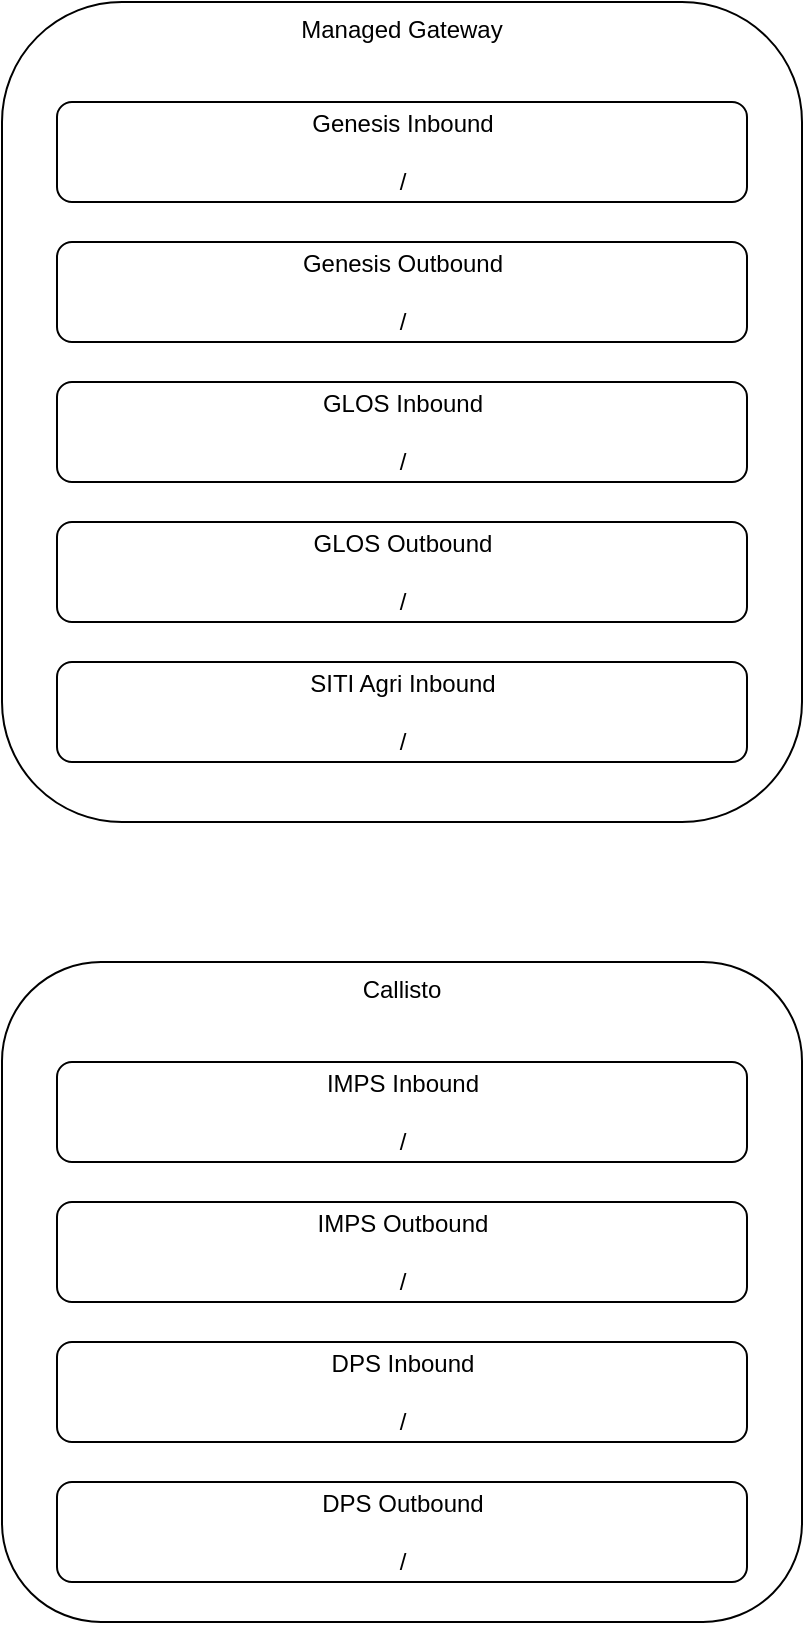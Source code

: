 <mxfile version="21.7.2" type="github">
  <diagram name="Page-1" id="n79Q4a0UlwfNvP22XIBk">
    <mxGraphModel dx="2869" dy="1148" grid="1" gridSize="10" guides="1" tooltips="1" connect="1" arrows="1" fold="1" page="1" pageScale="1" pageWidth="850" pageHeight="1100" math="0" shadow="0">
      <root>
        <mxCell id="0" />
        <mxCell id="1" parent="0" />
        <mxCell id="CiKUPNfviH01VdCJl_I1-1" value="Managed Gateway" style="rounded=1;whiteSpace=wrap;html=1;verticalAlign=top;" vertex="1" parent="1">
          <mxGeometry x="-80" y="160" width="400" height="410" as="geometry" />
        </mxCell>
        <mxCell id="CiKUPNfviH01VdCJl_I1-2" value="Genesis Inbound&lt;br&gt;&lt;br&gt;/" style="rounded=1;whiteSpace=wrap;html=1;" vertex="1" parent="1">
          <mxGeometry x="-52.5" y="210" width="345" height="50" as="geometry" />
        </mxCell>
        <mxCell id="CiKUPNfviH01VdCJl_I1-3" value="GLOS Inbound&lt;br&gt;&lt;br&gt;/" style="rounded=1;whiteSpace=wrap;html=1;" vertex="1" parent="1">
          <mxGeometry x="-52.5" y="350" width="345" height="50" as="geometry" />
        </mxCell>
        <mxCell id="CiKUPNfviH01VdCJl_I1-4" value="SITI Agri Inbound&lt;br&gt;&lt;br&gt;/" style="rounded=1;whiteSpace=wrap;html=1;" vertex="1" parent="1">
          <mxGeometry x="-52.5" y="490" width="345" height="50" as="geometry" />
        </mxCell>
        <mxCell id="CiKUPNfviH01VdCJl_I1-5" value="Genesis Outbound&lt;br&gt;&lt;br&gt;/" style="rounded=1;whiteSpace=wrap;html=1;" vertex="1" parent="1">
          <mxGeometry x="-52.5" y="280" width="345" height="50" as="geometry" />
        </mxCell>
        <mxCell id="CiKUPNfviH01VdCJl_I1-6" value="GLOS Outbound&lt;br&gt;&lt;br&gt;/" style="rounded=1;whiteSpace=wrap;html=1;" vertex="1" parent="1">
          <mxGeometry x="-52.5" y="420" width="345" height="50" as="geometry" />
        </mxCell>
        <mxCell id="CiKUPNfviH01VdCJl_I1-7" value="Callisto" style="rounded=1;whiteSpace=wrap;html=1;verticalAlign=top;" vertex="1" parent="1">
          <mxGeometry x="-80" y="640" width="400" height="330" as="geometry" />
        </mxCell>
        <mxCell id="CiKUPNfviH01VdCJl_I1-8" value="IMPS Inbound&lt;br&gt;&lt;br&gt;/" style="rounded=1;whiteSpace=wrap;html=1;" vertex="1" parent="1">
          <mxGeometry x="-52.5" y="690" width="345" height="50" as="geometry" />
        </mxCell>
        <mxCell id="CiKUPNfviH01VdCJl_I1-9" value="DPS Inbound&lt;br&gt;&lt;br&gt;/" style="rounded=1;whiteSpace=wrap;html=1;" vertex="1" parent="1">
          <mxGeometry x="-52.5" y="830" width="345" height="50" as="geometry" />
        </mxCell>
        <mxCell id="CiKUPNfviH01VdCJl_I1-11" value="IMPS Outbound&lt;br&gt;&lt;br&gt;/" style="rounded=1;whiteSpace=wrap;html=1;" vertex="1" parent="1">
          <mxGeometry x="-52.5" y="760" width="345" height="50" as="geometry" />
        </mxCell>
        <mxCell id="CiKUPNfviH01VdCJl_I1-12" value="DPS Outbound&lt;br&gt;&lt;br&gt;/" style="rounded=1;whiteSpace=wrap;html=1;" vertex="1" parent="1">
          <mxGeometry x="-52.5" y="900" width="345" height="50" as="geometry" />
        </mxCell>
      </root>
    </mxGraphModel>
  </diagram>
</mxfile>
